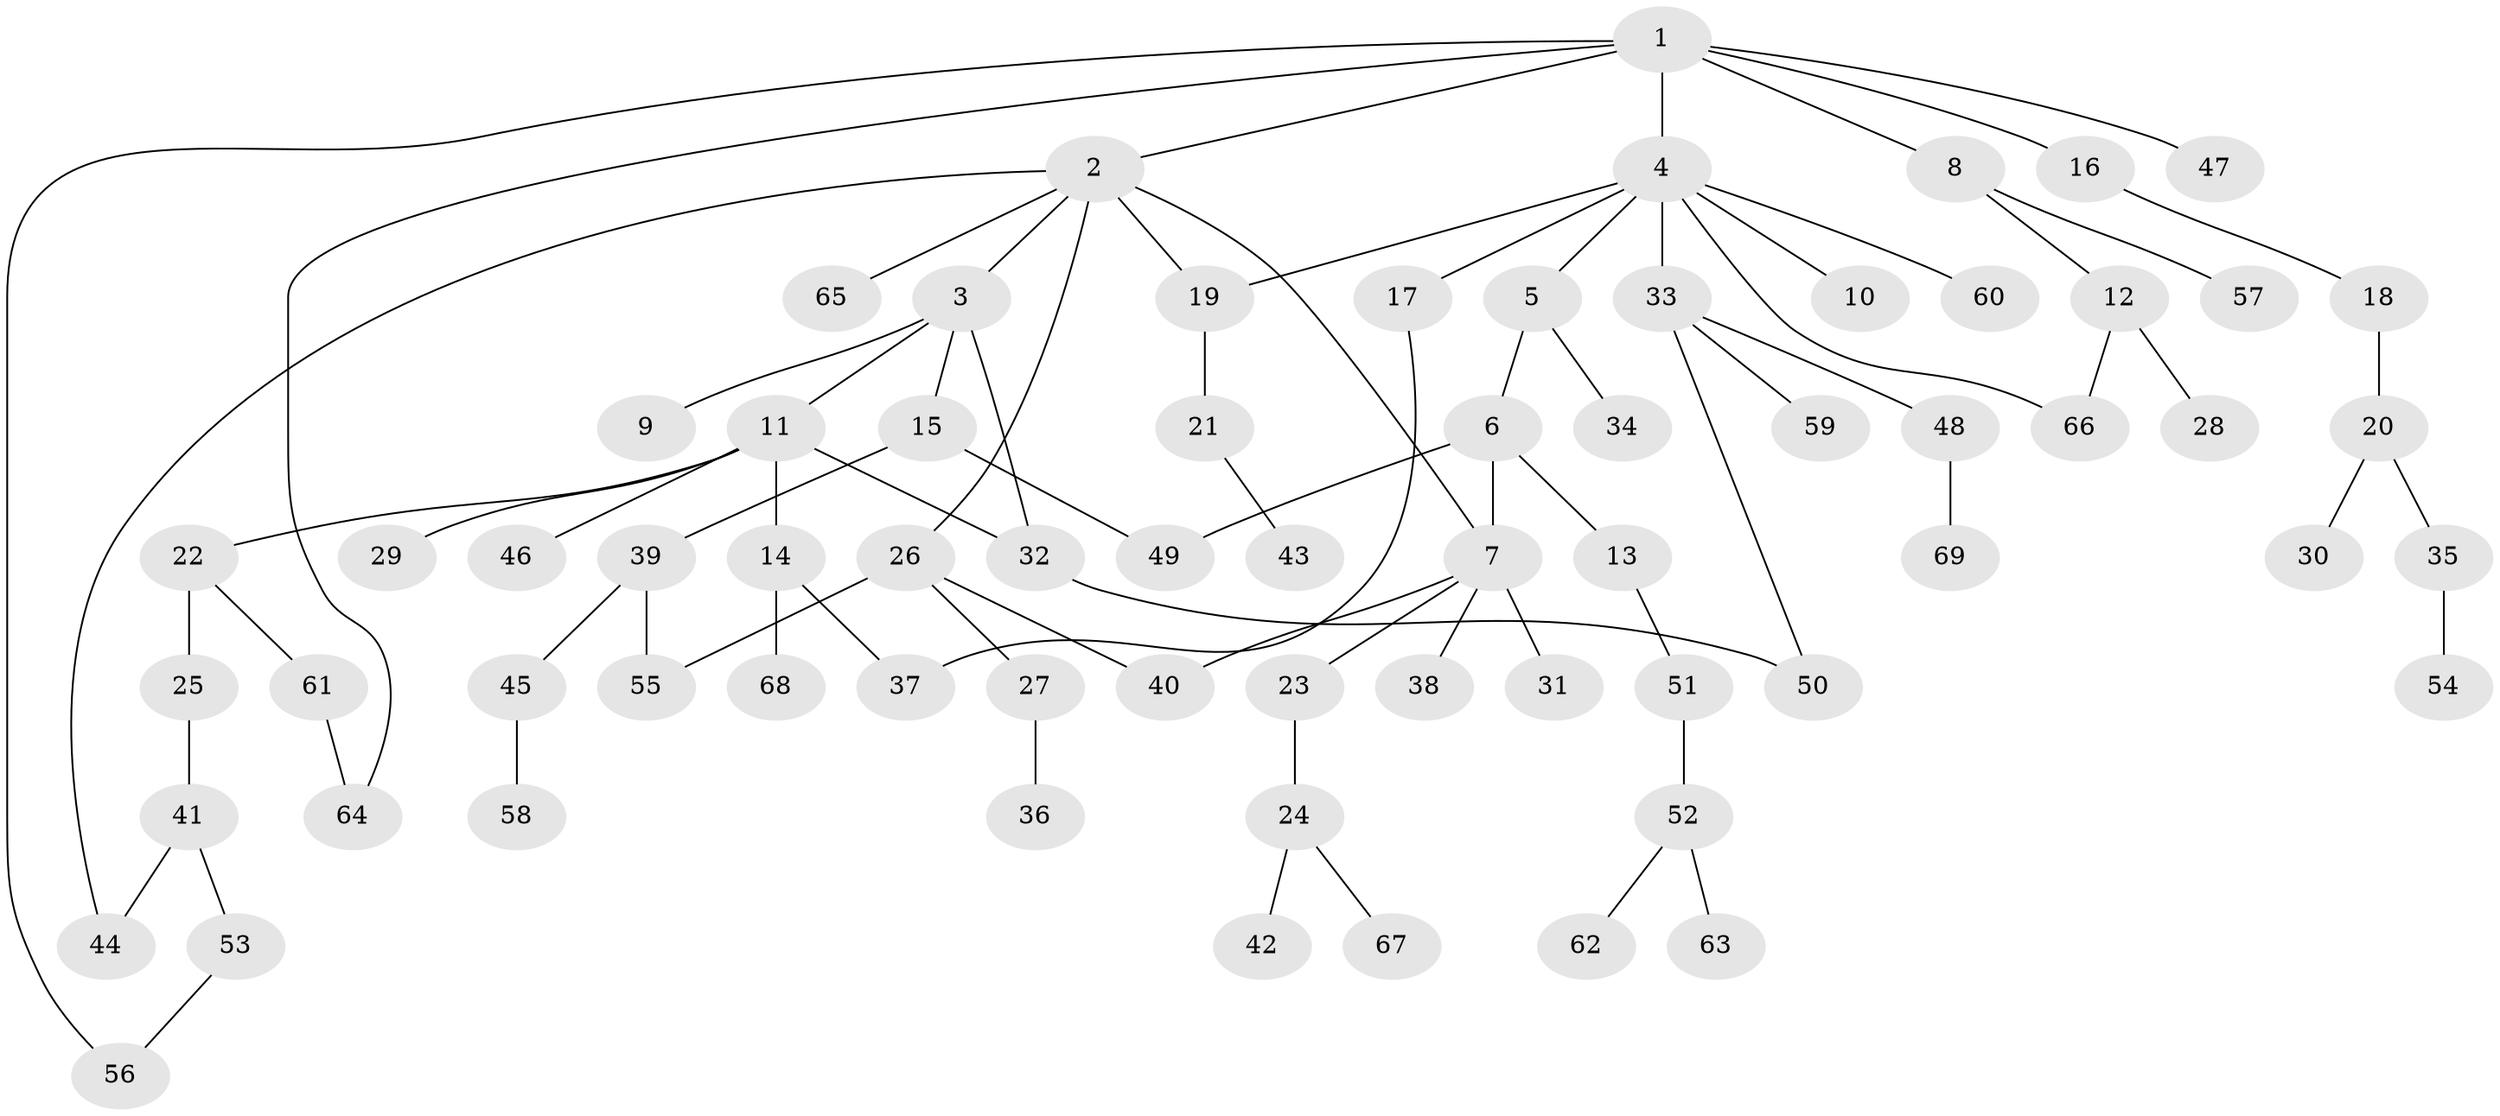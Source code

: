 // coarse degree distribution, {7: 0.0425531914893617, 5: 0.02127659574468085, 9: 0.02127659574468085, 8: 0.02127659574468085, 4: 0.06382978723404255, 1: 0.46808510638297873, 6: 0.02127659574468085, 2: 0.2127659574468085, 3: 0.1276595744680851}
// Generated by graph-tools (version 1.1) at 2025/51/02/27/25 19:51:36]
// undirected, 69 vertices, 80 edges
graph export_dot {
graph [start="1"]
  node [color=gray90,style=filled];
  1;
  2;
  3;
  4;
  5;
  6;
  7;
  8;
  9;
  10;
  11;
  12;
  13;
  14;
  15;
  16;
  17;
  18;
  19;
  20;
  21;
  22;
  23;
  24;
  25;
  26;
  27;
  28;
  29;
  30;
  31;
  32;
  33;
  34;
  35;
  36;
  37;
  38;
  39;
  40;
  41;
  42;
  43;
  44;
  45;
  46;
  47;
  48;
  49;
  50;
  51;
  52;
  53;
  54;
  55;
  56;
  57;
  58;
  59;
  60;
  61;
  62;
  63;
  64;
  65;
  66;
  67;
  68;
  69;
  1 -- 2;
  1 -- 4;
  1 -- 8;
  1 -- 16;
  1 -- 47;
  1 -- 56;
  1 -- 64;
  2 -- 3;
  2 -- 7;
  2 -- 26;
  2 -- 65;
  2 -- 44;
  2 -- 19;
  3 -- 9;
  3 -- 11;
  3 -- 15;
  3 -- 32;
  4 -- 5;
  4 -- 10;
  4 -- 17;
  4 -- 19;
  4 -- 33;
  4 -- 60;
  4 -- 66;
  5 -- 6;
  5 -- 34;
  6 -- 13;
  6 -- 7;
  6 -- 49;
  7 -- 23;
  7 -- 31;
  7 -- 38;
  7 -- 40;
  8 -- 12;
  8 -- 57;
  11 -- 14;
  11 -- 22;
  11 -- 29;
  11 -- 46;
  11 -- 32;
  12 -- 28;
  12 -- 66;
  13 -- 51;
  14 -- 37;
  14 -- 68;
  15 -- 39;
  15 -- 49;
  16 -- 18;
  17 -- 37;
  18 -- 20;
  19 -- 21;
  20 -- 30;
  20 -- 35;
  21 -- 43;
  22 -- 25;
  22 -- 61;
  23 -- 24;
  24 -- 42;
  24 -- 67;
  25 -- 41;
  26 -- 27;
  26 -- 40;
  26 -- 55;
  27 -- 36;
  32 -- 50;
  33 -- 48;
  33 -- 50;
  33 -- 59;
  35 -- 54;
  39 -- 45;
  39 -- 55;
  41 -- 44;
  41 -- 53;
  45 -- 58;
  48 -- 69;
  51 -- 52;
  52 -- 62;
  52 -- 63;
  53 -- 56;
  61 -- 64;
}
